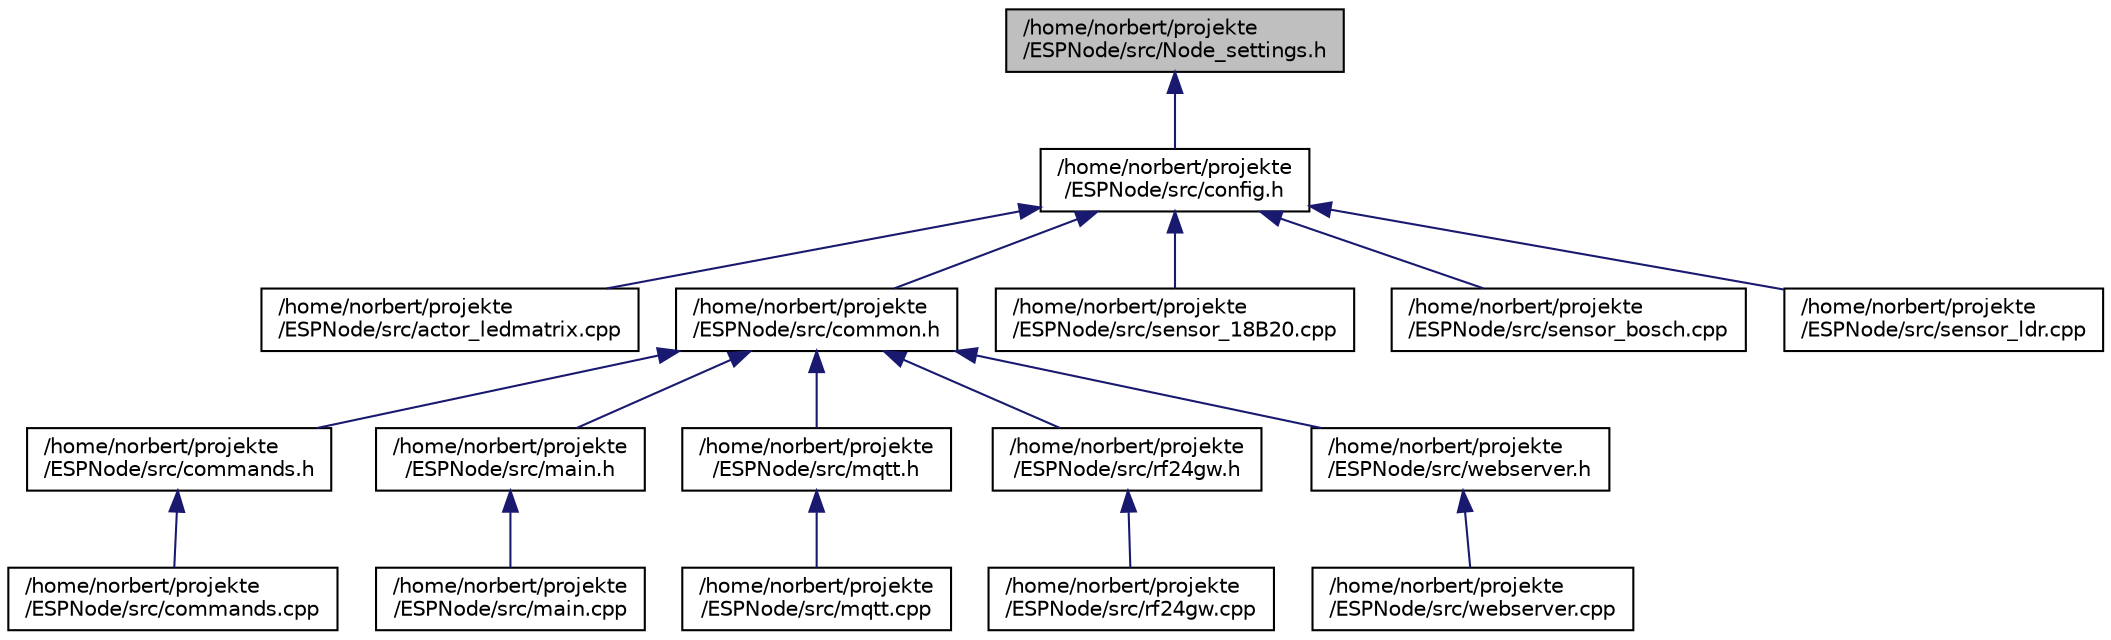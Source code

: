 digraph "/home/norbert/projekte/ESPNode/src/Node_settings.h"
{
 // LATEX_PDF_SIZE
  edge [fontname="Helvetica",fontsize="10",labelfontname="Helvetica",labelfontsize="10"];
  node [fontname="Helvetica",fontsize="10",shape=record];
  Node1 [label="/home/norbert/projekte\l/ESPNode/src/Node_settings.h",height=0.2,width=0.4,color="black", fillcolor="grey75", style="filled", fontcolor="black",tooltip=" "];
  Node1 -> Node2 [dir="back",color="midnightblue",fontsize="10",style="solid",fontname="Helvetica"];
  Node2 [label="/home/norbert/projekte\l/ESPNode/src/config.h",height=0.2,width=0.4,color="black", fillcolor="white", style="filled",URL="$config_8h.html",tooltip=" "];
  Node2 -> Node3 [dir="back",color="midnightblue",fontsize="10",style="solid",fontname="Helvetica"];
  Node3 [label="/home/norbert/projekte\l/ESPNode/src/actor_ledmatrix.cpp",height=0.2,width=0.4,color="black", fillcolor="white", style="filled",URL="$actor__ledmatrix_8cpp.html",tooltip=" "];
  Node2 -> Node4 [dir="back",color="midnightblue",fontsize="10",style="solid",fontname="Helvetica"];
  Node4 [label="/home/norbert/projekte\l/ESPNode/src/common.h",height=0.2,width=0.4,color="black", fillcolor="white", style="filled",URL="$common_8h.html",tooltip=" "];
  Node4 -> Node5 [dir="back",color="midnightblue",fontsize="10",style="solid",fontname="Helvetica"];
  Node5 [label="/home/norbert/projekte\l/ESPNode/src/commands.h",height=0.2,width=0.4,color="black", fillcolor="white", style="filled",URL="$commands_8h.html",tooltip=" "];
  Node5 -> Node6 [dir="back",color="midnightblue",fontsize="10",style="solid",fontname="Helvetica"];
  Node6 [label="/home/norbert/projekte\l/ESPNode/src/commands.cpp",height=0.2,width=0.4,color="black", fillcolor="white", style="filled",URL="$commands_8cpp.html",tooltip=" "];
  Node4 -> Node7 [dir="back",color="midnightblue",fontsize="10",style="solid",fontname="Helvetica"];
  Node7 [label="/home/norbert/projekte\l/ESPNode/src/main.h",height=0.2,width=0.4,color="black", fillcolor="white", style="filled",URL="$main_8h.html",tooltip=" "];
  Node7 -> Node8 [dir="back",color="midnightblue",fontsize="10",style="solid",fontname="Helvetica"];
  Node8 [label="/home/norbert/projekte\l/ESPNode/src/main.cpp",height=0.2,width=0.4,color="black", fillcolor="white", style="filled",URL="$main_8cpp.html",tooltip=" "];
  Node4 -> Node9 [dir="back",color="midnightblue",fontsize="10",style="solid",fontname="Helvetica"];
  Node9 [label="/home/norbert/projekte\l/ESPNode/src/mqtt.h",height=0.2,width=0.4,color="black", fillcolor="white", style="filled",URL="$mqtt_8h.html",tooltip=" "];
  Node9 -> Node10 [dir="back",color="midnightblue",fontsize="10",style="solid",fontname="Helvetica"];
  Node10 [label="/home/norbert/projekte\l/ESPNode/src/mqtt.cpp",height=0.2,width=0.4,color="black", fillcolor="white", style="filled",URL="$mqtt_8cpp.html",tooltip=" "];
  Node4 -> Node11 [dir="back",color="midnightblue",fontsize="10",style="solid",fontname="Helvetica"];
  Node11 [label="/home/norbert/projekte\l/ESPNode/src/rf24gw.h",height=0.2,width=0.4,color="black", fillcolor="white", style="filled",URL="$rf24gw_8h.html",tooltip=" "];
  Node11 -> Node12 [dir="back",color="midnightblue",fontsize="10",style="solid",fontname="Helvetica"];
  Node12 [label="/home/norbert/projekte\l/ESPNode/src/rf24gw.cpp",height=0.2,width=0.4,color="black", fillcolor="white", style="filled",URL="$rf24gw_8cpp.html",tooltip=" "];
  Node4 -> Node13 [dir="back",color="midnightblue",fontsize="10",style="solid",fontname="Helvetica"];
  Node13 [label="/home/norbert/projekte\l/ESPNode/src/webserver.h",height=0.2,width=0.4,color="black", fillcolor="white", style="filled",URL="$webserver_8h.html",tooltip=" "];
  Node13 -> Node14 [dir="back",color="midnightblue",fontsize="10",style="solid",fontname="Helvetica"];
  Node14 [label="/home/norbert/projekte\l/ESPNode/src/webserver.cpp",height=0.2,width=0.4,color="black", fillcolor="white", style="filled",URL="$webserver_8cpp.html",tooltip=" "];
  Node2 -> Node15 [dir="back",color="midnightblue",fontsize="10",style="solid",fontname="Helvetica"];
  Node15 [label="/home/norbert/projekte\l/ESPNode/src/sensor_18B20.cpp",height=0.2,width=0.4,color="black", fillcolor="white", style="filled",URL="$sensor__18_b20_8cpp.html",tooltip=" "];
  Node2 -> Node16 [dir="back",color="midnightblue",fontsize="10",style="solid",fontname="Helvetica"];
  Node16 [label="/home/norbert/projekte\l/ESPNode/src/sensor_bosch.cpp",height=0.2,width=0.4,color="black", fillcolor="white", style="filled",URL="$sensor__bosch_8cpp.html",tooltip=" "];
  Node2 -> Node17 [dir="back",color="midnightblue",fontsize="10",style="solid",fontname="Helvetica"];
  Node17 [label="/home/norbert/projekte\l/ESPNode/src/sensor_ldr.cpp",height=0.2,width=0.4,color="black", fillcolor="white", style="filled",URL="$sensor__ldr_8cpp.html",tooltip=" "];
}
